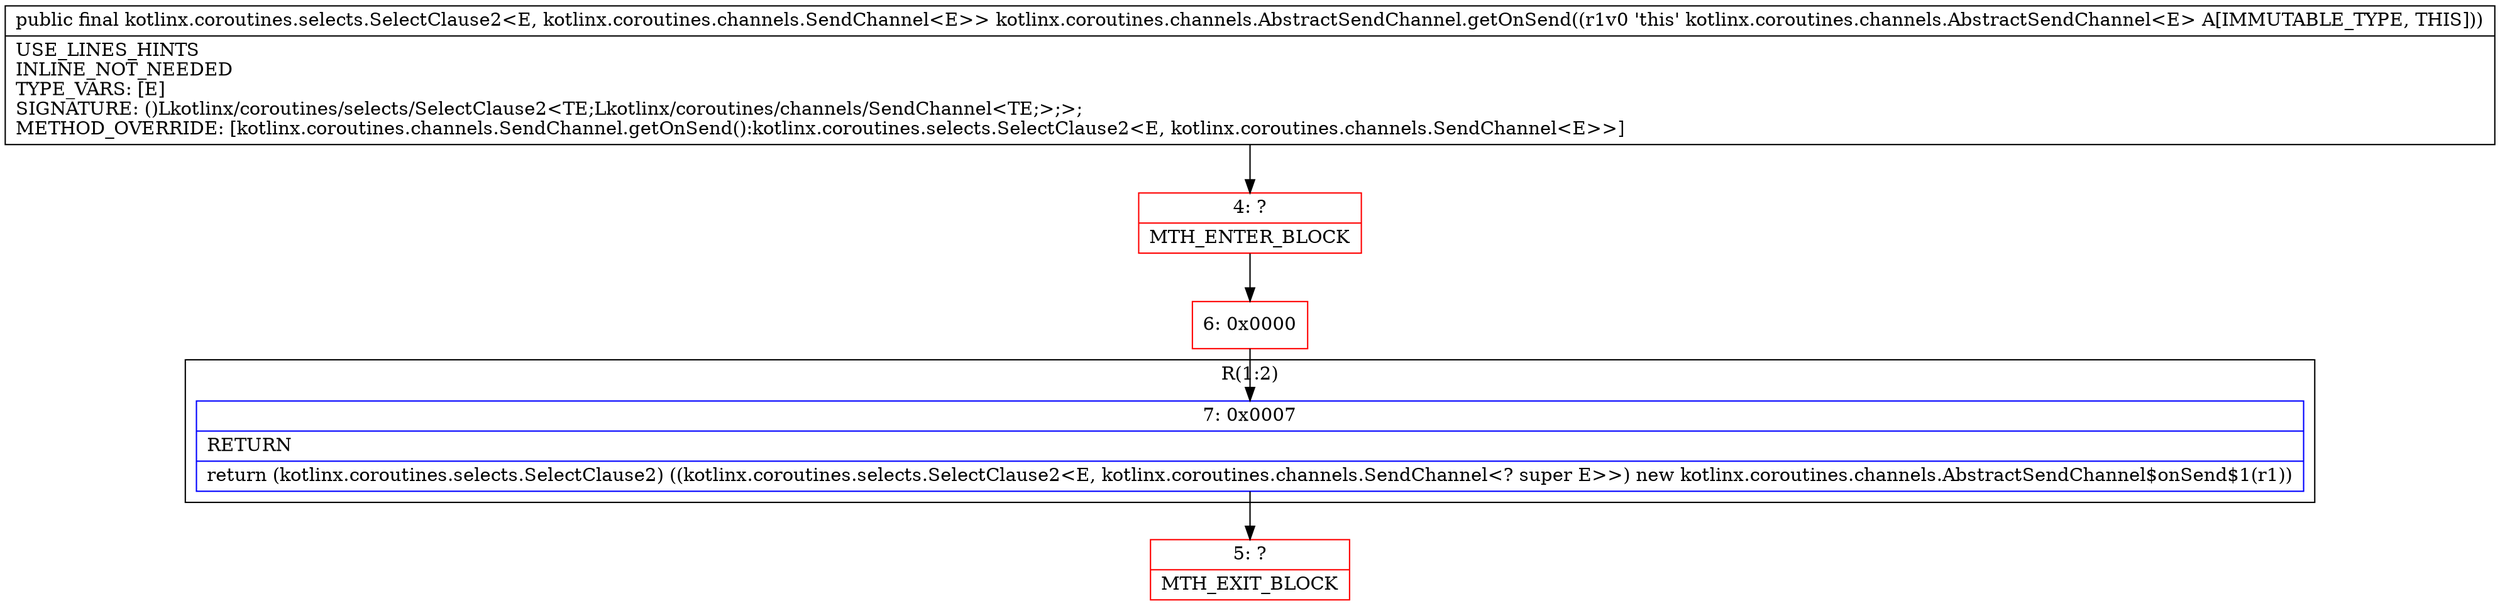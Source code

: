 digraph "CFG forkotlinx.coroutines.channels.AbstractSendChannel.getOnSend()Lkotlinx\/coroutines\/selects\/SelectClause2;" {
subgraph cluster_Region_656263269 {
label = "R(1:2)";
node [shape=record,color=blue];
Node_7 [shape=record,label="{7\:\ 0x0007|RETURN\l|return (kotlinx.coroutines.selects.SelectClause2) ((kotlinx.coroutines.selects.SelectClause2\<E, kotlinx.coroutines.channels.SendChannel\<? super E\>\>) new kotlinx.coroutines.channels.AbstractSendChannel$onSend$1(r1))\l}"];
}
Node_4 [shape=record,color=red,label="{4\:\ ?|MTH_ENTER_BLOCK\l}"];
Node_6 [shape=record,color=red,label="{6\:\ 0x0000}"];
Node_5 [shape=record,color=red,label="{5\:\ ?|MTH_EXIT_BLOCK\l}"];
MethodNode[shape=record,label="{public final kotlinx.coroutines.selects.SelectClause2\<E, kotlinx.coroutines.channels.SendChannel\<E\>\> kotlinx.coroutines.channels.AbstractSendChannel.getOnSend((r1v0 'this' kotlinx.coroutines.channels.AbstractSendChannel\<E\> A[IMMUTABLE_TYPE, THIS]))  | USE_LINES_HINTS\lINLINE_NOT_NEEDED\lTYPE_VARS: [E]\lSIGNATURE: ()Lkotlinx\/coroutines\/selects\/SelectClause2\<TE;Lkotlinx\/coroutines\/channels\/SendChannel\<TE;\>;\>;\lMETHOD_OVERRIDE: [kotlinx.coroutines.channels.SendChannel.getOnSend():kotlinx.coroutines.selects.SelectClause2\<E, kotlinx.coroutines.channels.SendChannel\<E\>\>]\l}"];
MethodNode -> Node_4;Node_7 -> Node_5;
Node_4 -> Node_6;
Node_6 -> Node_7;
}

